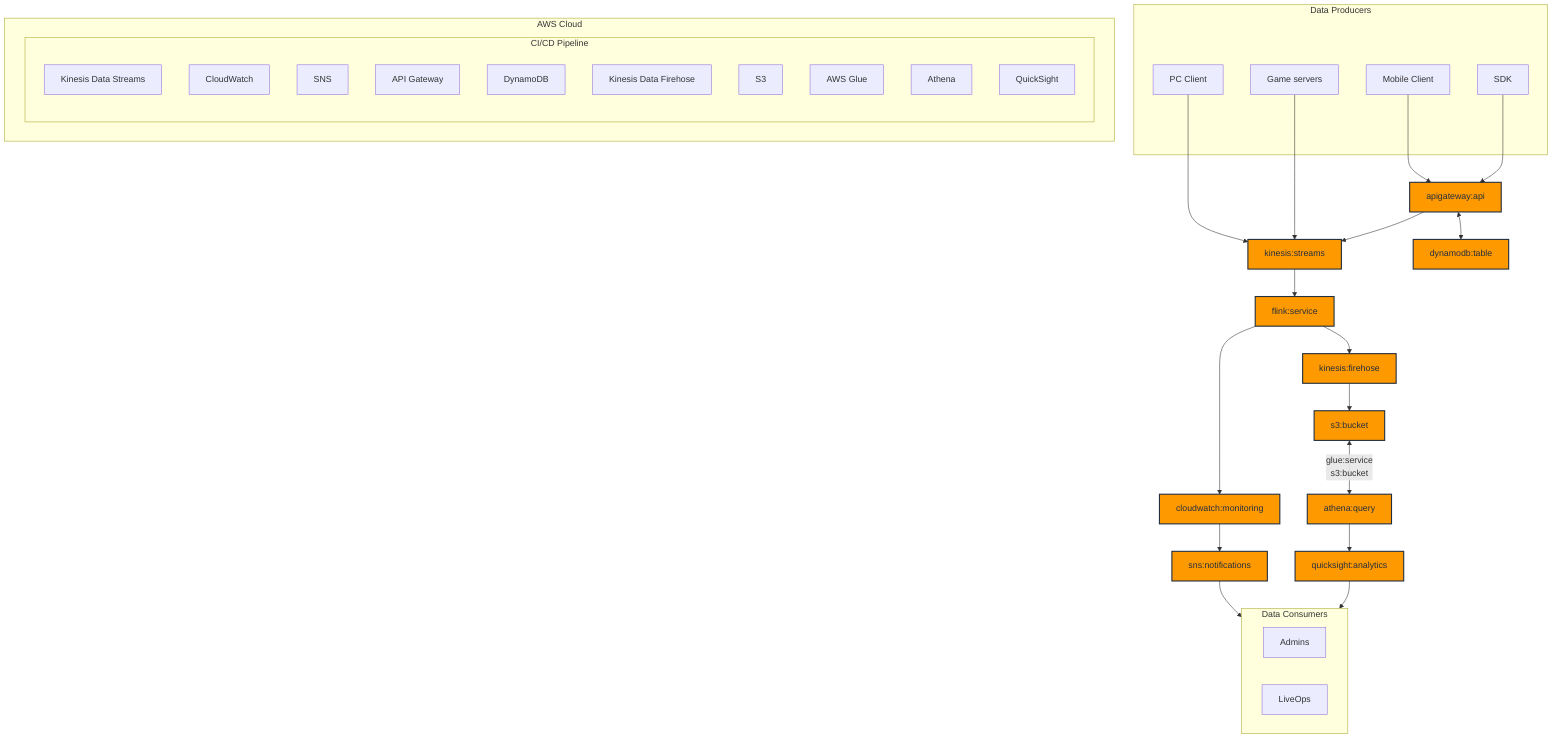 graph TD
    subgraph DataProducers ["Data Producers"]
        PC["PC Client"]
        GameServers["Game servers"]
        MobileClient["Mobile Client"]
        SDK["SDK"]
    end
    subgraph AWSCloud ["AWS Cloud"]
        subgraph CICD ["CI/CD Pipeline"]
            kinesis:kinesis1["Kinesis Data Streams"]
            
            cloudwatch:cloudwatch1["CloudWatch"]
            sns:sns1["SNS"]
            apigateway:apigateway1["API Gateway"]
            dynamodb:dynamodb1["DynamoDB"]
            kinesis:kinesis2["Kinesis Data Firehose"]
            s3:s31["S3"]
            glue:glue1["AWS Glue"]
            athena:athena1["Athena"]
            quicksight:quicksight1["QuickSight"]
        end
    end
    subgraph DataConsumers ["Data Consumers"]
        Admins["Admins"]
        LiveOps["LiveOps"]
    end
    PC --> kinesis:streams
    GameServers --> kinesis:streams
    MobileClient --> apigateway:api
    SDK --> apigateway:api
    apigateway:api <--> dynamodb:table
    apigateway:api --> kinesis:streams
    kinesis:streams --> flink:service
    flink:service --> cloudwatch:monitoring
    cloudwatch:monitoring --> sns:notifications
    flink:service --> kinesis:firehose
    kinesis:firehose --> s3:bucket
    s3:bucket <-- glue:service
    s3:bucket --> athena:query
    athena:query --> quicksight:analytics
    
    sns:notifications --> DataConsumers
    quicksight:analytics --> DataConsumers

    classDef aws fill:#FF9900,stroke:#232F3E,stroke-width:2px,color:#232F3E;
    class kinesis:streams,flink:service,cloudwatch:monitoring,sns:notifications,apigateway:api,dynamodb:table,kinesis:firehose,s3:bucket,glue:service,athena:query,quicksight:analytics aws;
